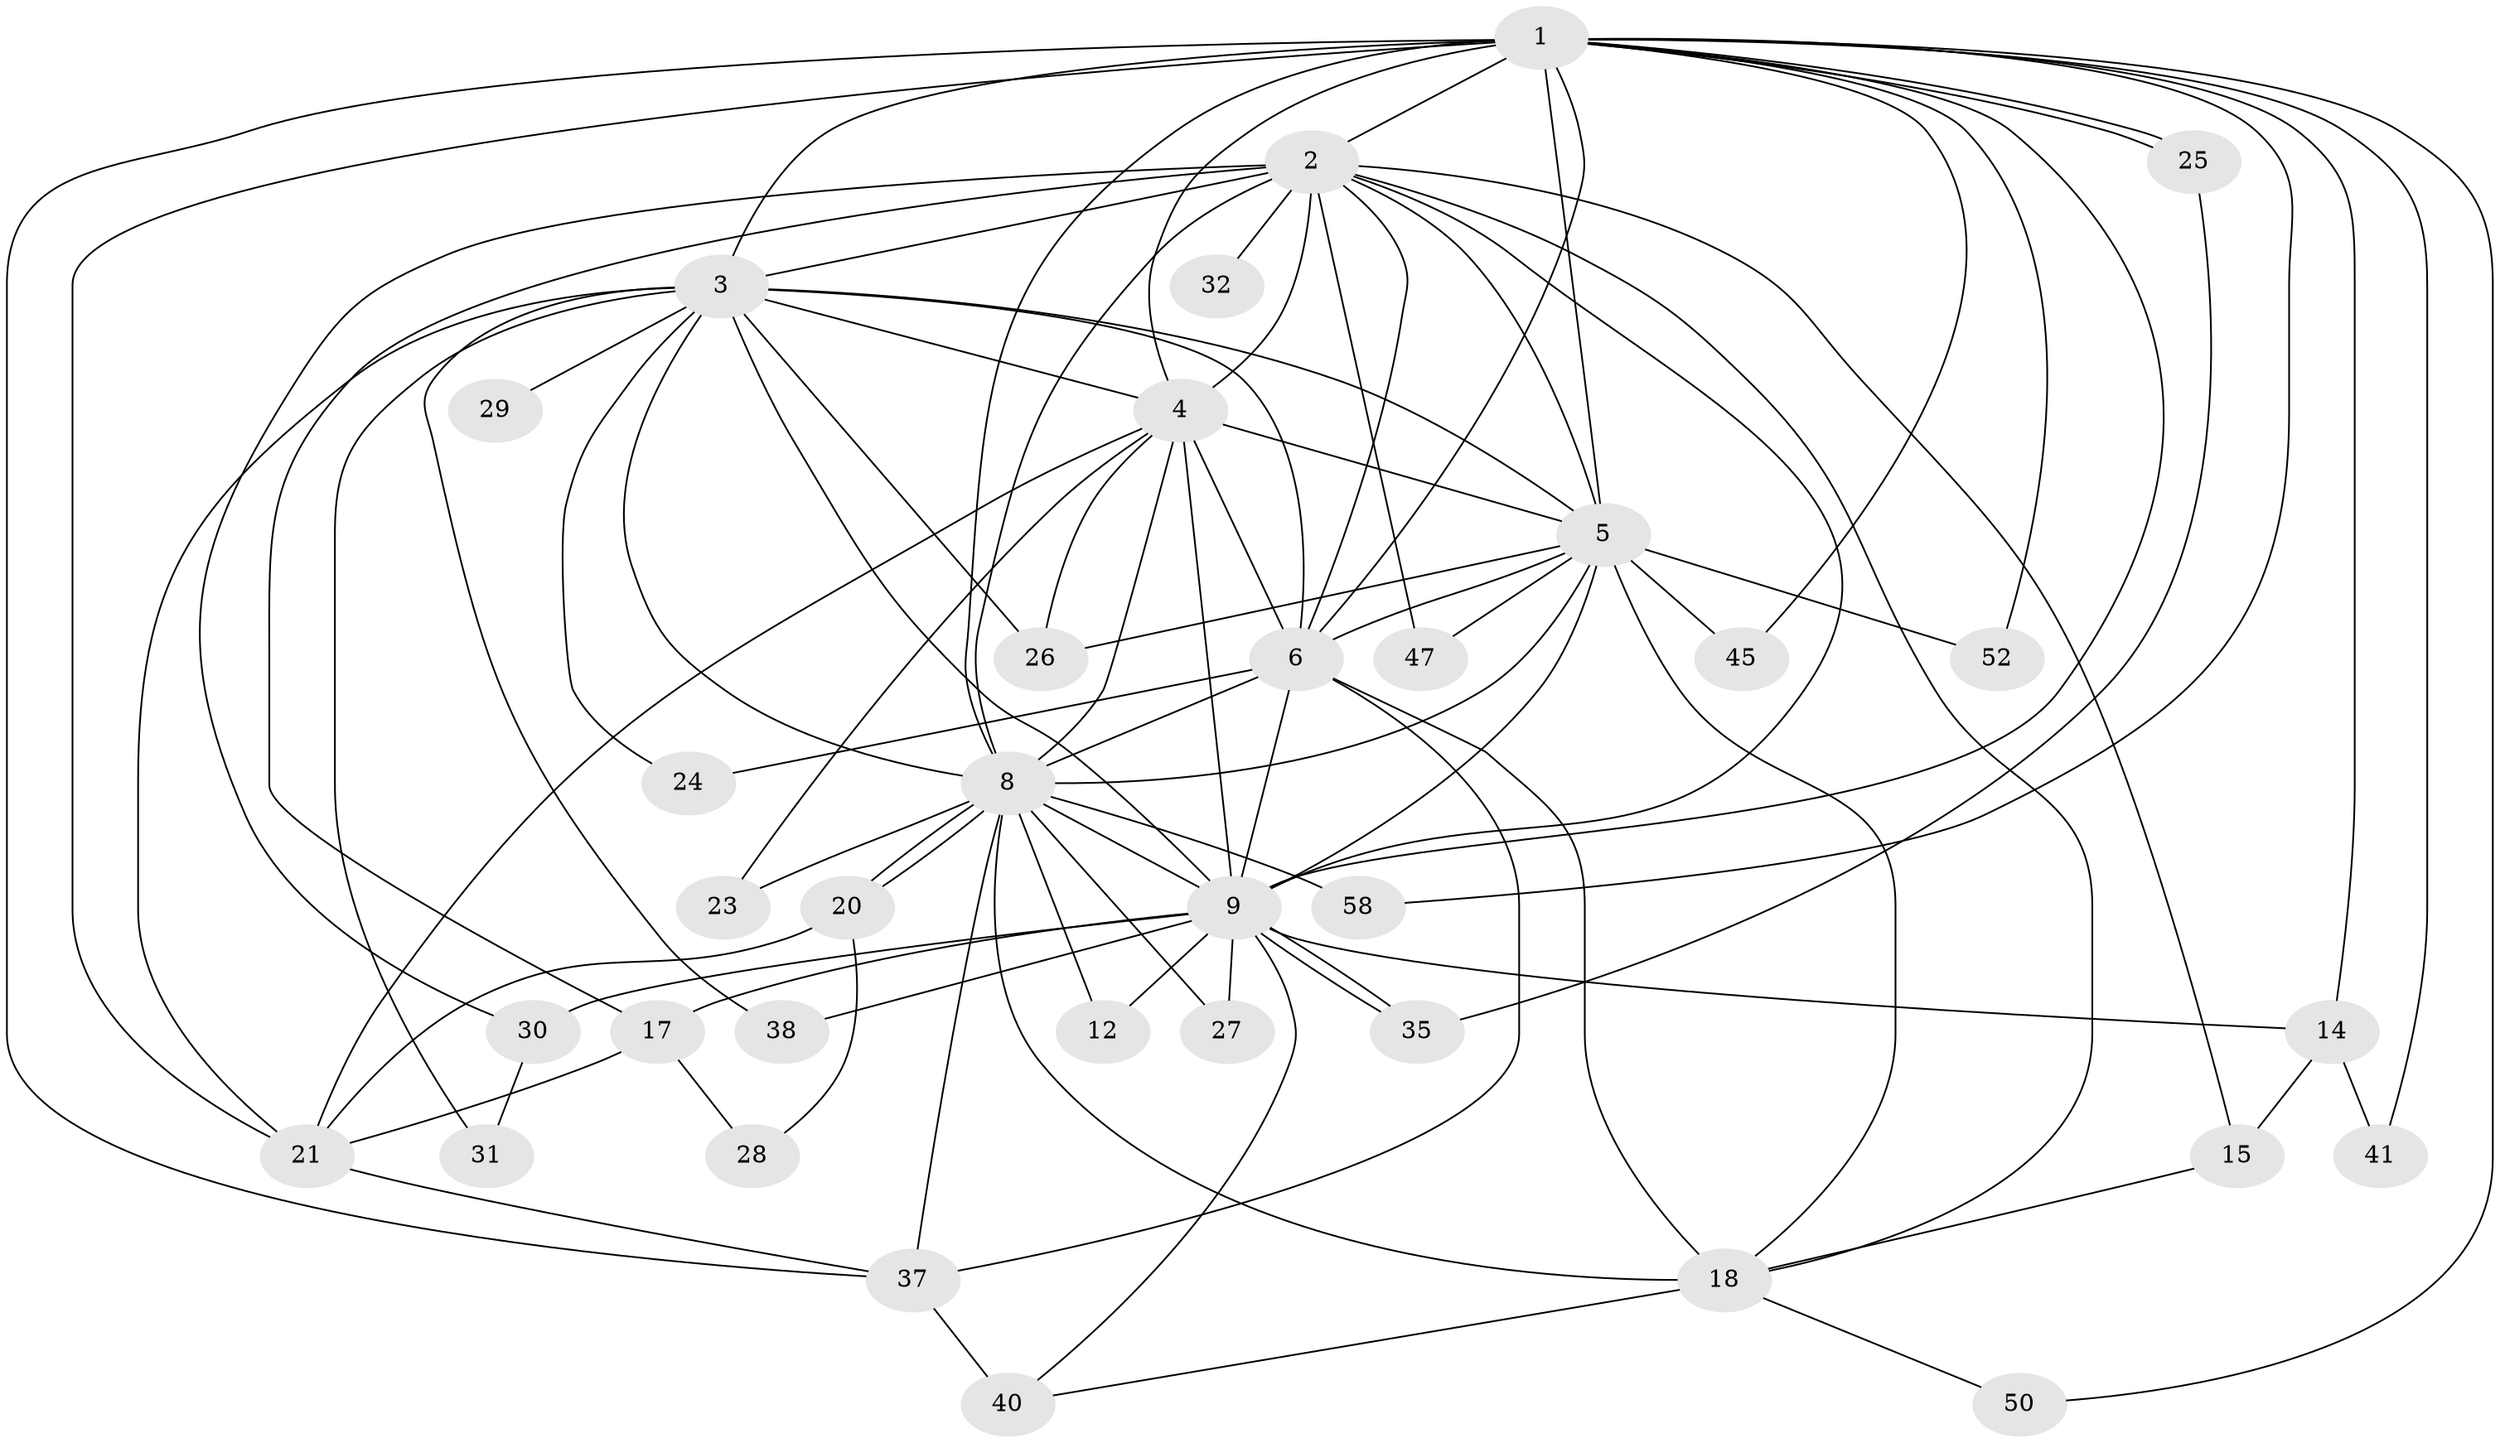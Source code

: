 // original degree distribution, {22: 0.01694915254237288, 14: 0.03389830508474576, 15: 0.05084745762711865, 11: 0.01694915254237288, 16: 0.01694915254237288, 20: 0.01694915254237288, 13: 0.01694915254237288, 4: 0.11864406779661017, 2: 0.4915254237288136, 3: 0.1694915254237288, 5: 0.05084745762711865}
// Generated by graph-tools (version 1.1) at 2025/17/03/04/25 18:17:45]
// undirected, 35 vertices, 91 edges
graph export_dot {
graph [start="1"]
  node [color=gray90,style=filled];
  1;
  2 [super="+7"];
  3 [super="+11"];
  4 [super="+13+49+39+22"];
  5;
  6;
  8 [super="+19+10"];
  9;
  12;
  14;
  15 [super="+51"];
  17;
  18 [super="+43+33"];
  20 [super="+36"];
  21 [super="+34+54"];
  23;
  24;
  25;
  26 [super="+56"];
  27;
  28;
  29;
  30;
  31;
  32;
  35 [super="+46"];
  37 [super="+57"];
  38;
  40 [super="+44"];
  41;
  45;
  47;
  50;
  52;
  58;
  1 -- 2 [weight=3];
  1 -- 3;
  1 -- 4;
  1 -- 5;
  1 -- 6;
  1 -- 8 [weight=3];
  1 -- 9;
  1 -- 14;
  1 -- 21 [weight=2];
  1 -- 25;
  1 -- 25;
  1 -- 37;
  1 -- 41;
  1 -- 45;
  1 -- 50;
  1 -- 52;
  1 -- 58;
  2 -- 3 [weight=3];
  2 -- 4 [weight=2];
  2 -- 5 [weight=2];
  2 -- 6 [weight=2];
  2 -- 8 [weight=4];
  2 -- 9 [weight=2];
  2 -- 15;
  2 -- 32 [weight=2];
  2 -- 47;
  2 -- 17;
  2 -- 30;
  2 -- 18;
  3 -- 4;
  3 -- 5;
  3 -- 6;
  3 -- 8 [weight=2];
  3 -- 9;
  3 -- 21;
  3 -- 24;
  3 -- 29 [weight=2];
  3 -- 31;
  3 -- 38;
  3 -- 26;
  4 -- 5 [weight=2];
  4 -- 6 [weight=2];
  4 -- 8 [weight=2];
  4 -- 9 [weight=3];
  4 -- 23;
  4 -- 26;
  4 -- 21 [weight=2];
  5 -- 6;
  5 -- 8 [weight=2];
  5 -- 9;
  5 -- 26;
  5 -- 45;
  5 -- 47;
  5 -- 52;
  5 -- 18;
  6 -- 8 [weight=3];
  6 -- 9;
  6 -- 18;
  6 -- 24;
  6 -- 37;
  8 -- 9 [weight=2];
  8 -- 12;
  8 -- 20;
  8 -- 20;
  8 -- 23;
  8 -- 27;
  8 -- 37;
  8 -- 18 [weight=2];
  8 -- 58;
  9 -- 12;
  9 -- 14;
  9 -- 17;
  9 -- 27;
  9 -- 30;
  9 -- 35;
  9 -- 35;
  9 -- 38;
  9 -- 40;
  14 -- 15;
  14 -- 41;
  15 -- 18;
  17 -- 28;
  17 -- 21;
  18 -- 40;
  18 -- 50;
  20 -- 28;
  20 -- 21;
  21 -- 37;
  25 -- 35;
  30 -- 31;
  37 -- 40;
}
